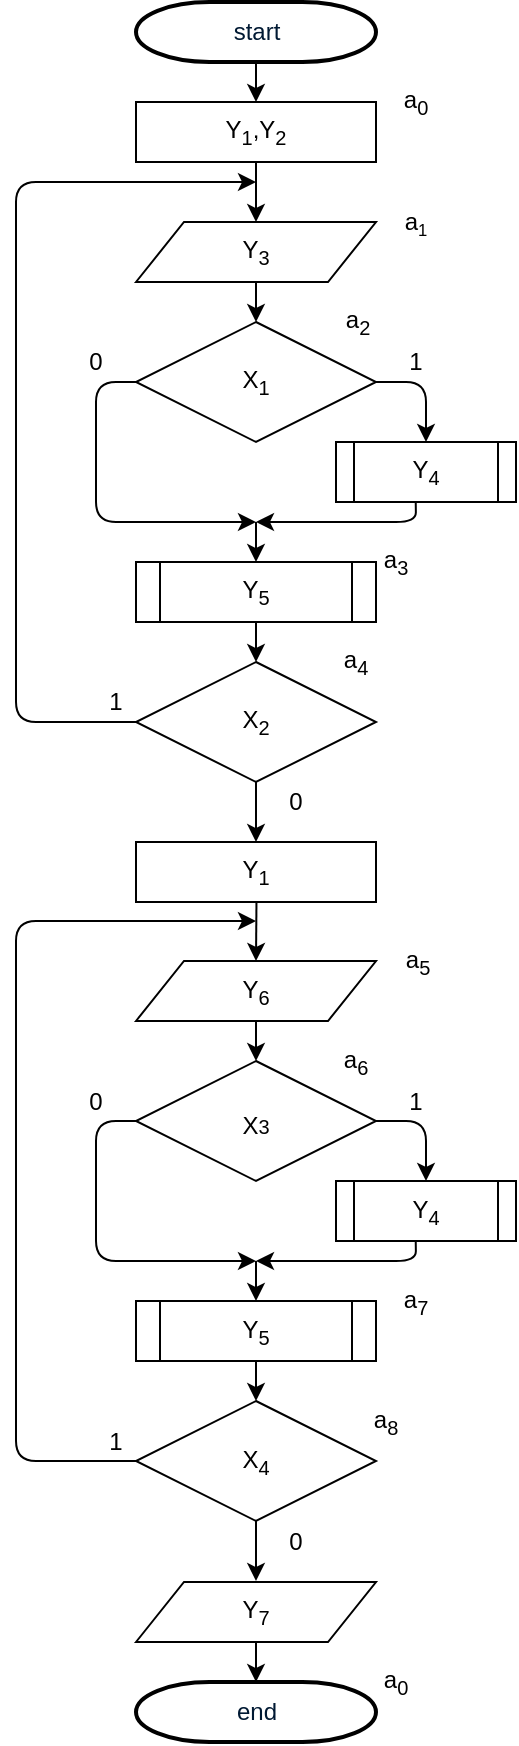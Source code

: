 <mxfile version="10.6.6" type="device"><diagram id="6a731a19-8d31-9384-78a2-239565b7b9f0" name="Page-1"><mxGraphModel dx="420" dy="379" grid="1" gridSize="10" guides="1" tooltips="1" connect="1" arrows="1" fold="1" page="1" pageScale="1" pageWidth="1169" pageHeight="827" background="#ffffff" math="0" shadow="0"><root><mxCell id="0"/><mxCell id="1" parent="0"/><mxCell id="2" value="start" style="shape=mxgraph.flowchart.terminator;fillColor=#FFFFFF;strokeColor=#000000;strokeWidth=2;gradientColor=none;gradientDirection=north;fontColor=#001933;fontStyle=0;html=1;" parent="1" vertex="1"><mxGeometry x="260" y="60" width="120" height="30" as="geometry"/></mxCell><mxCell id="-HpGhyhhrxoE_MJv74X9-57" value="Y&lt;sub&gt;1&lt;/sub&gt;,Y&lt;sub&gt;2&lt;/sub&gt;" style="rounded=0;whiteSpace=wrap;html=1;" vertex="1" parent="1"><mxGeometry x="260" y="110" width="120" height="30" as="geometry"/></mxCell><mxCell id="-HpGhyhhrxoE_MJv74X9-62" value="" style="endArrow=classic;html=1;exitX=0.5;exitY=1;exitDx=0;exitDy=0;" edge="1" parent="1" target="-HpGhyhhrxoE_MJv74X9-57"><mxGeometry width="50" height="50" relative="1" as="geometry"><mxPoint x="320" y="90.286" as="sourcePoint"/><mxPoint x="310" y="160" as="targetPoint"/></mxGeometry></mxCell><mxCell id="-HpGhyhhrxoE_MJv74X9-63" value="Y&lt;sub&gt;3&lt;/sub&gt;" style="shape=parallelogram;perimeter=parallelogramPerimeter;whiteSpace=wrap;html=1;" vertex="1" parent="1"><mxGeometry x="260" y="170" width="120" height="30" as="geometry"/></mxCell><mxCell id="-HpGhyhhrxoE_MJv74X9-64" value="X&lt;sub&gt;1&lt;/sub&gt;" style="rhombus;whiteSpace=wrap;html=1;" vertex="1" parent="1"><mxGeometry x="260" y="220" width="120" height="60" as="geometry"/></mxCell><mxCell id="-HpGhyhhrxoE_MJv74X9-65" value="" style="endArrow=classic;html=1;exitX=0.5;exitY=1;exitDx=0;exitDy=0;entryX=0.5;entryY=0;entryDx=0;entryDy=0;" edge="1" parent="1" source="-HpGhyhhrxoE_MJv74X9-57" target="-HpGhyhhrxoE_MJv74X9-63"><mxGeometry width="50" height="50" relative="1" as="geometry"><mxPoint x="310" y="200" as="sourcePoint"/><mxPoint x="360" y="150" as="targetPoint"/></mxGeometry></mxCell><mxCell id="-HpGhyhhrxoE_MJv74X9-66" value="" style="endArrow=classic;html=1;exitX=0.5;exitY=1;exitDx=0;exitDy=0;entryX=0.5;entryY=0;entryDx=0;entryDy=0;" edge="1" parent="1" source="-HpGhyhhrxoE_MJv74X9-63" target="-HpGhyhhrxoE_MJv74X9-64"><mxGeometry width="50" height="50" relative="1" as="geometry"><mxPoint x="310" y="250" as="sourcePoint"/><mxPoint x="360" y="200" as="targetPoint"/></mxGeometry></mxCell><mxCell id="-HpGhyhhrxoE_MJv74X9-67" value="Y&lt;sub&gt;4&lt;/sub&gt;" style="shape=process;whiteSpace=wrap;html=1;backgroundOutline=1;" vertex="1" parent="1"><mxGeometry x="360" y="280" width="90" height="30" as="geometry"/></mxCell><mxCell id="-HpGhyhhrxoE_MJv74X9-68" value="" style="endArrow=classic;html=1;exitX=1;exitY=0.5;exitDx=0;exitDy=0;entryX=0.5;entryY=0;entryDx=0;entryDy=0;fontFamily=Helvetica;rounded=1;" edge="1" parent="1" source="-HpGhyhhrxoE_MJv74X9-64" target="-HpGhyhhrxoE_MJv74X9-67"><mxGeometry width="50" height="50" relative="1" as="geometry"><mxPoint x="400" y="260" as="sourcePoint"/><mxPoint x="450" y="210" as="targetPoint"/><Array as="points"><mxPoint x="405" y="250"/></Array></mxGeometry></mxCell><mxCell id="-HpGhyhhrxoE_MJv74X9-69" value="1" style="text;html=1;strokeColor=none;fillColor=none;align=center;verticalAlign=middle;whiteSpace=wrap;rounded=0;fontFamily=Helvetica;" vertex="1" parent="1"><mxGeometry x="380" y="230" width="40" height="20" as="geometry"/></mxCell><mxCell id="-HpGhyhhrxoE_MJv74X9-70" value="0" style="text;html=1;strokeColor=none;fillColor=none;align=center;verticalAlign=middle;whiteSpace=wrap;rounded=0;fontFamily=Helvetica;" vertex="1" parent="1"><mxGeometry x="220" y="230" width="40" height="20" as="geometry"/></mxCell><mxCell id="-HpGhyhhrxoE_MJv74X9-71" value="Y&lt;sub&gt;5&lt;/sub&gt;" style="shape=process;whiteSpace=wrap;html=1;backgroundOutline=1;fontFamily=Helvetica;" vertex="1" parent="1"><mxGeometry x="260" y="340" width="120" height="30" as="geometry"/></mxCell><mxCell id="-HpGhyhhrxoE_MJv74X9-72" value="" style="endArrow=classic;html=1;fontFamily=Helvetica;exitX=0;exitY=0.5;exitDx=0;exitDy=0;" edge="1" parent="1" source="-HpGhyhhrxoE_MJv74X9-64"><mxGeometry width="50" height="50" relative="1" as="geometry"><mxPoint x="220" y="460" as="sourcePoint"/><mxPoint x="320" y="320" as="targetPoint"/><Array as="points"><mxPoint x="240" y="250"/><mxPoint x="240" y="320"/></Array></mxGeometry></mxCell><mxCell id="-HpGhyhhrxoE_MJv74X9-73" value="" style="endArrow=classic;html=1;fontFamily=Helvetica;entryX=0.5;entryY=0;entryDx=0;entryDy=0;" edge="1" parent="1" target="-HpGhyhhrxoE_MJv74X9-71"><mxGeometry width="50" height="50" relative="1" as="geometry"><mxPoint x="320" y="320" as="sourcePoint"/><mxPoint x="370" y="320" as="targetPoint"/></mxGeometry></mxCell><mxCell id="-HpGhyhhrxoE_MJv74X9-74" value="" style="endArrow=classic;html=1;fontFamily=Helvetica;exitX=0.443;exitY=1.012;exitDx=0;exitDy=0;exitPerimeter=0;" edge="1" parent="1" source="-HpGhyhhrxoE_MJv74X9-67"><mxGeometry width="50" height="50" relative="1" as="geometry"><mxPoint x="400" y="390" as="sourcePoint"/><mxPoint x="320" y="320" as="targetPoint"/><Array as="points"><mxPoint x="400" y="320"/></Array></mxGeometry></mxCell><mxCell id="-HpGhyhhrxoE_MJv74X9-76" value="X&lt;sub&gt;2&lt;/sub&gt;" style="rhombus;whiteSpace=wrap;html=1;" vertex="1" parent="1"><mxGeometry x="260" y="390" width="120" height="60" as="geometry"/></mxCell><mxCell id="-HpGhyhhrxoE_MJv74X9-77" value="" style="endArrow=classic;html=1;fontFamily=Helvetica;exitX=0.5;exitY=1;exitDx=0;exitDy=0;entryX=0.5;entryY=0;entryDx=0;entryDy=0;" edge="1" parent="1" source="-HpGhyhhrxoE_MJv74X9-71" target="-HpGhyhhrxoE_MJv74X9-76"><mxGeometry width="50" height="50" relative="1" as="geometry"><mxPoint x="210" y="430" as="sourcePoint"/><mxPoint x="260" y="380" as="targetPoint"/></mxGeometry></mxCell><mxCell id="-HpGhyhhrxoE_MJv74X9-78" value="" style="endArrow=classic;html=1;fontFamily=Helvetica;exitX=0;exitY=0.5;exitDx=0;exitDy=0;" edge="1" parent="1" source="-HpGhyhhrxoE_MJv74X9-76"><mxGeometry width="50" height="50" relative="1" as="geometry"><mxPoint x="180" y="420" as="sourcePoint"/><mxPoint x="320" y="150" as="targetPoint"/><Array as="points"><mxPoint x="200" y="420"/><mxPoint x="200" y="150"/></Array></mxGeometry></mxCell><mxCell id="-HpGhyhhrxoE_MJv74X9-79" value="1" style="text;html=1;strokeColor=none;fillColor=none;align=center;verticalAlign=middle;whiteSpace=wrap;rounded=0;fontFamily=Helvetica;" vertex="1" parent="1"><mxGeometry x="230" y="400" width="40" height="20" as="geometry"/></mxCell><mxCell id="-HpGhyhhrxoE_MJv74X9-80" value="" style="endArrow=classic;html=1;fontFamily=Helvetica;exitX=0.5;exitY=1;exitDx=0;exitDy=0;" edge="1" parent="1" source="-HpGhyhhrxoE_MJv74X9-76"><mxGeometry width="50" height="50" relative="1" as="geometry"><mxPoint x="310" y="530" as="sourcePoint"/><mxPoint x="320" y="480" as="targetPoint"/></mxGeometry></mxCell><mxCell id="-HpGhyhhrxoE_MJv74X9-81" value="0" style="text;html=1;strokeColor=none;fillColor=none;align=center;verticalAlign=middle;whiteSpace=wrap;rounded=0;fontFamily=Helvetica;" vertex="1" parent="1"><mxGeometry x="320" y="450" width="40" height="20" as="geometry"/></mxCell><mxCell id="-HpGhyhhrxoE_MJv74X9-82" value="Y&lt;sub&gt;1&lt;/sub&gt;" style="rounded=0;whiteSpace=wrap;html=1;" vertex="1" parent="1"><mxGeometry x="260" y="480" width="120" height="30" as="geometry"/></mxCell><mxCell id="-HpGhyhhrxoE_MJv74X9-85" value="Y&lt;sub&gt;6&lt;/sub&gt;" style="shape=parallelogram;perimeter=parallelogramPerimeter;whiteSpace=wrap;html=1;" vertex="1" parent="1"><mxGeometry x="260" y="539.5" width="120" height="30" as="geometry"/></mxCell><mxCell id="-HpGhyhhrxoE_MJv74X9-86" value="&lt;sub&gt;&lt;span style=&quot;font-size: 12px&quot;&gt;X&lt;/span&gt;3&lt;/sub&gt;" style="rhombus;whiteSpace=wrap;html=1;" vertex="1" parent="1"><mxGeometry x="260" y="589.5" width="120" height="60" as="geometry"/></mxCell><mxCell id="-HpGhyhhrxoE_MJv74X9-87" value="" style="endArrow=classic;html=1;exitX=0.5;exitY=1;exitDx=0;exitDy=0;entryX=0.5;entryY=0;entryDx=0;entryDy=0;" edge="1" parent="1" target="-HpGhyhhrxoE_MJv74X9-85"><mxGeometry width="50" height="50" relative="1" as="geometry"><mxPoint x="320.235" y="510.088" as="sourcePoint"/><mxPoint x="360" y="519.5" as="targetPoint"/></mxGeometry></mxCell><mxCell id="-HpGhyhhrxoE_MJv74X9-88" value="" style="endArrow=classic;html=1;exitX=0.5;exitY=1;exitDx=0;exitDy=0;entryX=0.5;entryY=0;entryDx=0;entryDy=0;" edge="1" parent="1" source="-HpGhyhhrxoE_MJv74X9-85" target="-HpGhyhhrxoE_MJv74X9-86"><mxGeometry width="50" height="50" relative="1" as="geometry"><mxPoint x="310" y="619.5" as="sourcePoint"/><mxPoint x="360" y="569.5" as="targetPoint"/></mxGeometry></mxCell><mxCell id="-HpGhyhhrxoE_MJv74X9-89" value="Y&lt;sub&gt;4&lt;/sub&gt;" style="shape=process;whiteSpace=wrap;html=1;backgroundOutline=1;" vertex="1" parent="1"><mxGeometry x="360" y="649.5" width="90" height="30" as="geometry"/></mxCell><mxCell id="-HpGhyhhrxoE_MJv74X9-90" value="" style="endArrow=classic;html=1;exitX=1;exitY=0.5;exitDx=0;exitDy=0;entryX=0.5;entryY=0;entryDx=0;entryDy=0;fontFamily=Helvetica;rounded=1;" edge="1" parent="1" source="-HpGhyhhrxoE_MJv74X9-86" target="-HpGhyhhrxoE_MJv74X9-89"><mxGeometry width="50" height="50" relative="1" as="geometry"><mxPoint x="400" y="629.5" as="sourcePoint"/><mxPoint x="450" y="579.5" as="targetPoint"/><Array as="points"><mxPoint x="405" y="619.5"/></Array></mxGeometry></mxCell><mxCell id="-HpGhyhhrxoE_MJv74X9-91" value="1" style="text;html=1;strokeColor=none;fillColor=none;align=center;verticalAlign=middle;whiteSpace=wrap;rounded=0;fontFamily=Helvetica;" vertex="1" parent="1"><mxGeometry x="380" y="599.5" width="40" height="20" as="geometry"/></mxCell><mxCell id="-HpGhyhhrxoE_MJv74X9-92" value="0" style="text;html=1;strokeColor=none;fillColor=none;align=center;verticalAlign=middle;whiteSpace=wrap;rounded=0;fontFamily=Helvetica;" vertex="1" parent="1"><mxGeometry x="220" y="599.5" width="40" height="20" as="geometry"/></mxCell><mxCell id="-HpGhyhhrxoE_MJv74X9-93" value="Y&lt;sub&gt;5&lt;/sub&gt;" style="shape=process;whiteSpace=wrap;html=1;backgroundOutline=1;fontFamily=Helvetica;" vertex="1" parent="1"><mxGeometry x="260" y="709.5" width="120" height="30" as="geometry"/></mxCell><mxCell id="-HpGhyhhrxoE_MJv74X9-94" value="" style="endArrow=classic;html=1;fontFamily=Helvetica;exitX=0;exitY=0.5;exitDx=0;exitDy=0;" edge="1" parent="1" source="-HpGhyhhrxoE_MJv74X9-86"><mxGeometry width="50" height="50" relative="1" as="geometry"><mxPoint x="220" y="829.5" as="sourcePoint"/><mxPoint x="320" y="689.5" as="targetPoint"/><Array as="points"><mxPoint x="240" y="619.5"/><mxPoint x="240" y="689.5"/></Array></mxGeometry></mxCell><mxCell id="-HpGhyhhrxoE_MJv74X9-95" value="" style="endArrow=classic;html=1;fontFamily=Helvetica;entryX=0.5;entryY=0;entryDx=0;entryDy=0;" edge="1" parent="1" target="-HpGhyhhrxoE_MJv74X9-93"><mxGeometry width="50" height="50" relative="1" as="geometry"><mxPoint x="320" y="689.5" as="sourcePoint"/><mxPoint x="370" y="689.5" as="targetPoint"/></mxGeometry></mxCell><mxCell id="-HpGhyhhrxoE_MJv74X9-96" value="" style="endArrow=classic;html=1;fontFamily=Helvetica;exitX=0.443;exitY=1.012;exitDx=0;exitDy=0;exitPerimeter=0;" edge="1" parent="1" source="-HpGhyhhrxoE_MJv74X9-89"><mxGeometry width="50" height="50" relative="1" as="geometry"><mxPoint x="400" y="759.5" as="sourcePoint"/><mxPoint x="320" y="689.5" as="targetPoint"/><Array as="points"><mxPoint x="400" y="689.5"/></Array></mxGeometry></mxCell><mxCell id="-HpGhyhhrxoE_MJv74X9-97" value="X&lt;sub&gt;4&lt;/sub&gt;" style="rhombus;whiteSpace=wrap;html=1;" vertex="1" parent="1"><mxGeometry x="260" y="759.5" width="120" height="60" as="geometry"/></mxCell><mxCell id="-HpGhyhhrxoE_MJv74X9-98" value="" style="endArrow=classic;html=1;fontFamily=Helvetica;exitX=0.5;exitY=1;exitDx=0;exitDy=0;entryX=0.5;entryY=0;entryDx=0;entryDy=0;" edge="1" parent="1" source="-HpGhyhhrxoE_MJv74X9-93" target="-HpGhyhhrxoE_MJv74X9-97"><mxGeometry width="50" height="50" relative="1" as="geometry"><mxPoint x="210" y="799.5" as="sourcePoint"/><mxPoint x="260" y="749.5" as="targetPoint"/></mxGeometry></mxCell><mxCell id="-HpGhyhhrxoE_MJv74X9-99" value="" style="endArrow=classic;html=1;fontFamily=Helvetica;exitX=0;exitY=0.5;exitDx=0;exitDy=0;" edge="1" parent="1" source="-HpGhyhhrxoE_MJv74X9-97"><mxGeometry width="50" height="50" relative="1" as="geometry"><mxPoint x="180" y="789.5" as="sourcePoint"/><mxPoint x="320" y="519.5" as="targetPoint"/><Array as="points"><mxPoint x="200" y="789.5"/><mxPoint x="200" y="519.5"/></Array></mxGeometry></mxCell><mxCell id="-HpGhyhhrxoE_MJv74X9-100" value="1" style="text;html=1;strokeColor=none;fillColor=none;align=center;verticalAlign=middle;whiteSpace=wrap;rounded=0;fontFamily=Helvetica;" vertex="1" parent="1"><mxGeometry x="230" y="769.5" width="40" height="20" as="geometry"/></mxCell><mxCell id="-HpGhyhhrxoE_MJv74X9-101" value="" style="endArrow=classic;html=1;fontFamily=Helvetica;exitX=0.5;exitY=1;exitDx=0;exitDy=0;" edge="1" parent="1" source="-HpGhyhhrxoE_MJv74X9-97"><mxGeometry width="50" height="50" relative="1" as="geometry"><mxPoint x="310" y="899.5" as="sourcePoint"/><mxPoint x="320" y="849.5" as="targetPoint"/></mxGeometry></mxCell><mxCell id="-HpGhyhhrxoE_MJv74X9-102" value="0" style="text;html=1;strokeColor=none;fillColor=none;align=center;verticalAlign=middle;whiteSpace=wrap;rounded=0;fontFamily=Helvetica;" vertex="1" parent="1"><mxGeometry x="320" y="819.5" width="40" height="20" as="geometry"/></mxCell><mxCell id="-HpGhyhhrxoE_MJv74X9-103" value="Y&lt;sub&gt;7&lt;/sub&gt;" style="shape=parallelogram;perimeter=parallelogramPerimeter;whiteSpace=wrap;html=1;fontFamily=Helvetica;" vertex="1" parent="1"><mxGeometry x="260" y="850" width="120" height="30" as="geometry"/></mxCell><mxCell id="-HpGhyhhrxoE_MJv74X9-105" value="end" style="shape=mxgraph.flowchart.terminator;fillColor=#FFFFFF;strokeColor=#000000;strokeWidth=2;gradientColor=none;gradientDirection=north;fontColor=#001933;fontStyle=0;html=1;" vertex="1" parent="1"><mxGeometry x="260" y="900" width="120" height="30" as="geometry"/></mxCell><mxCell id="-HpGhyhhrxoE_MJv74X9-106" value="" style="endArrow=classic;html=1;fontFamily=Helvetica;exitX=0.5;exitY=1;exitDx=0;exitDy=0;entryX=0.5;entryY=0;entryDx=0;entryDy=0;entryPerimeter=0;" edge="1" parent="1" source="-HpGhyhhrxoE_MJv74X9-103" target="-HpGhyhhrxoE_MJv74X9-105"><mxGeometry width="50" height="50" relative="1" as="geometry"><mxPoint x="170" y="980" as="sourcePoint"/><mxPoint x="220" y="930" as="targetPoint"/></mxGeometry></mxCell><mxCell id="-HpGhyhhrxoE_MJv74X9-111" value="a&lt;sub&gt;0&lt;/sub&gt;" style="text;html=1;strokeColor=none;fillColor=none;align=center;verticalAlign=middle;whiteSpace=wrap;rounded=0;fontFamily=Helvetica;" vertex="1" parent="1"><mxGeometry x="380" y="100" width="40" height="20" as="geometry"/></mxCell><mxCell id="-HpGhyhhrxoE_MJv74X9-112" value="a&lt;span style=&quot;font-size: 10px&quot;&gt;&lt;sub&gt;1&lt;/sub&gt;&lt;/span&gt;" style="text;html=1;strokeColor=none;fillColor=none;align=center;verticalAlign=middle;whiteSpace=wrap;rounded=0;fontFamily=Helvetica;" vertex="1" parent="1"><mxGeometry x="380" y="160" width="40" height="20" as="geometry"/></mxCell><mxCell id="-HpGhyhhrxoE_MJv74X9-113" value="a&lt;sub&gt;2&lt;/sub&gt;" style="text;html=1;strokeColor=none;fillColor=none;align=center;verticalAlign=middle;whiteSpace=wrap;rounded=0;fontFamily=Helvetica;" vertex="1" parent="1"><mxGeometry x="351" y="210" width="40" height="20" as="geometry"/></mxCell><mxCell id="-HpGhyhhrxoE_MJv74X9-115" value="a&lt;sub&gt;3&lt;/sub&gt;" style="text;html=1;strokeColor=none;fillColor=none;align=center;verticalAlign=middle;whiteSpace=wrap;rounded=0;fontFamily=Helvetica;" vertex="1" parent="1"><mxGeometry x="370" y="330" width="40" height="20" as="geometry"/></mxCell><mxCell id="-HpGhyhhrxoE_MJv74X9-116" value="a&lt;sub&gt;4&lt;/sub&gt;" style="text;html=1;strokeColor=none;fillColor=none;align=center;verticalAlign=middle;whiteSpace=wrap;rounded=0;fontFamily=Helvetica;" vertex="1" parent="1"><mxGeometry x="350" y="380" width="40" height="20" as="geometry"/></mxCell><mxCell id="-HpGhyhhrxoE_MJv74X9-118" value="a&lt;sub&gt;5&lt;/sub&gt;" style="text;html=1;strokeColor=none;fillColor=none;align=center;verticalAlign=middle;whiteSpace=wrap;rounded=0;fontFamily=Helvetica;" vertex="1" parent="1"><mxGeometry x="381" y="529.5" width="40" height="20" as="geometry"/></mxCell><mxCell id="-HpGhyhhrxoE_MJv74X9-119" value="a&lt;sub&gt;7&lt;/sub&gt;" style="text;html=1;strokeColor=none;fillColor=none;align=center;verticalAlign=middle;whiteSpace=wrap;rounded=0;fontFamily=Helvetica;" vertex="1" parent="1"><mxGeometry x="380" y="699.5" width="40" height="20" as="geometry"/></mxCell><mxCell id="-HpGhyhhrxoE_MJv74X9-120" value="a&lt;sub&gt;8&lt;/sub&gt;" style="text;html=1;strokeColor=none;fillColor=none;align=center;verticalAlign=middle;whiteSpace=wrap;rounded=0;fontFamily=Helvetica;" vertex="1" parent="1"><mxGeometry x="365" y="759.5" width="40" height="20" as="geometry"/></mxCell><mxCell id="-HpGhyhhrxoE_MJv74X9-121" value="a&lt;sub&gt;0&lt;/sub&gt;" style="text;html=1;strokeColor=none;fillColor=none;align=center;verticalAlign=middle;whiteSpace=wrap;rounded=0;fontFamily=Helvetica;" vertex="1" parent="1"><mxGeometry x="370" y="890" width="40" height="20" as="geometry"/></mxCell><mxCell id="-HpGhyhhrxoE_MJv74X9-122" value="a&lt;sub&gt;6&lt;/sub&gt;" style="text;html=1;strokeColor=none;fillColor=none;align=center;verticalAlign=middle;whiteSpace=wrap;rounded=0;fontFamily=Helvetica;" vertex="1" parent="1"><mxGeometry x="350" y="580" width="40" height="20" as="geometry"/></mxCell></root></mxGraphModel></diagram></mxfile>
